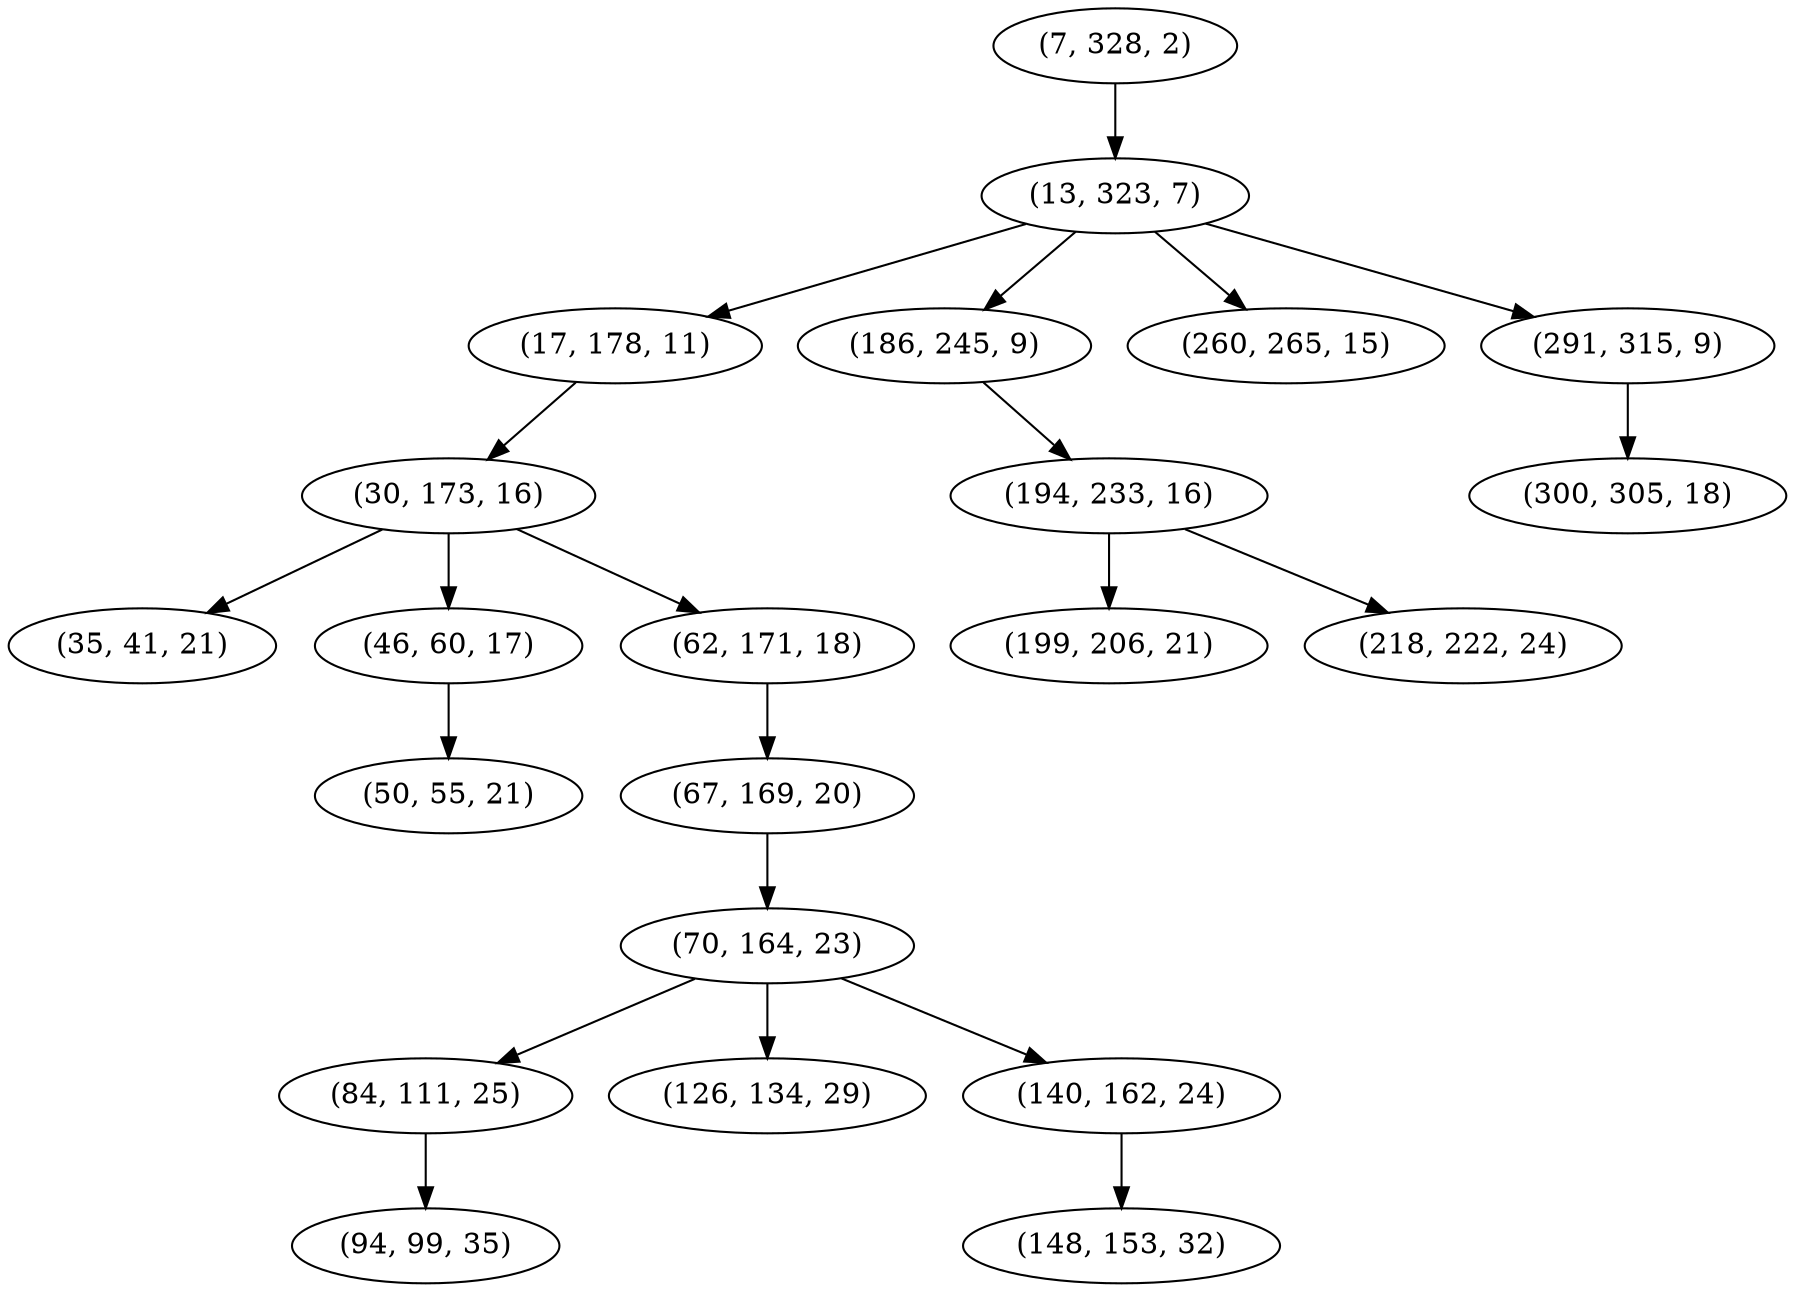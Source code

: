 digraph tree {
    "(7, 328, 2)";
    "(13, 323, 7)";
    "(17, 178, 11)";
    "(30, 173, 16)";
    "(35, 41, 21)";
    "(46, 60, 17)";
    "(50, 55, 21)";
    "(62, 171, 18)";
    "(67, 169, 20)";
    "(70, 164, 23)";
    "(84, 111, 25)";
    "(94, 99, 35)";
    "(126, 134, 29)";
    "(140, 162, 24)";
    "(148, 153, 32)";
    "(186, 245, 9)";
    "(194, 233, 16)";
    "(199, 206, 21)";
    "(218, 222, 24)";
    "(260, 265, 15)";
    "(291, 315, 9)";
    "(300, 305, 18)";
    "(7, 328, 2)" -> "(13, 323, 7)";
    "(13, 323, 7)" -> "(17, 178, 11)";
    "(13, 323, 7)" -> "(186, 245, 9)";
    "(13, 323, 7)" -> "(260, 265, 15)";
    "(13, 323, 7)" -> "(291, 315, 9)";
    "(17, 178, 11)" -> "(30, 173, 16)";
    "(30, 173, 16)" -> "(35, 41, 21)";
    "(30, 173, 16)" -> "(46, 60, 17)";
    "(30, 173, 16)" -> "(62, 171, 18)";
    "(46, 60, 17)" -> "(50, 55, 21)";
    "(62, 171, 18)" -> "(67, 169, 20)";
    "(67, 169, 20)" -> "(70, 164, 23)";
    "(70, 164, 23)" -> "(84, 111, 25)";
    "(70, 164, 23)" -> "(126, 134, 29)";
    "(70, 164, 23)" -> "(140, 162, 24)";
    "(84, 111, 25)" -> "(94, 99, 35)";
    "(140, 162, 24)" -> "(148, 153, 32)";
    "(186, 245, 9)" -> "(194, 233, 16)";
    "(194, 233, 16)" -> "(199, 206, 21)";
    "(194, 233, 16)" -> "(218, 222, 24)";
    "(291, 315, 9)" -> "(300, 305, 18)";
}
